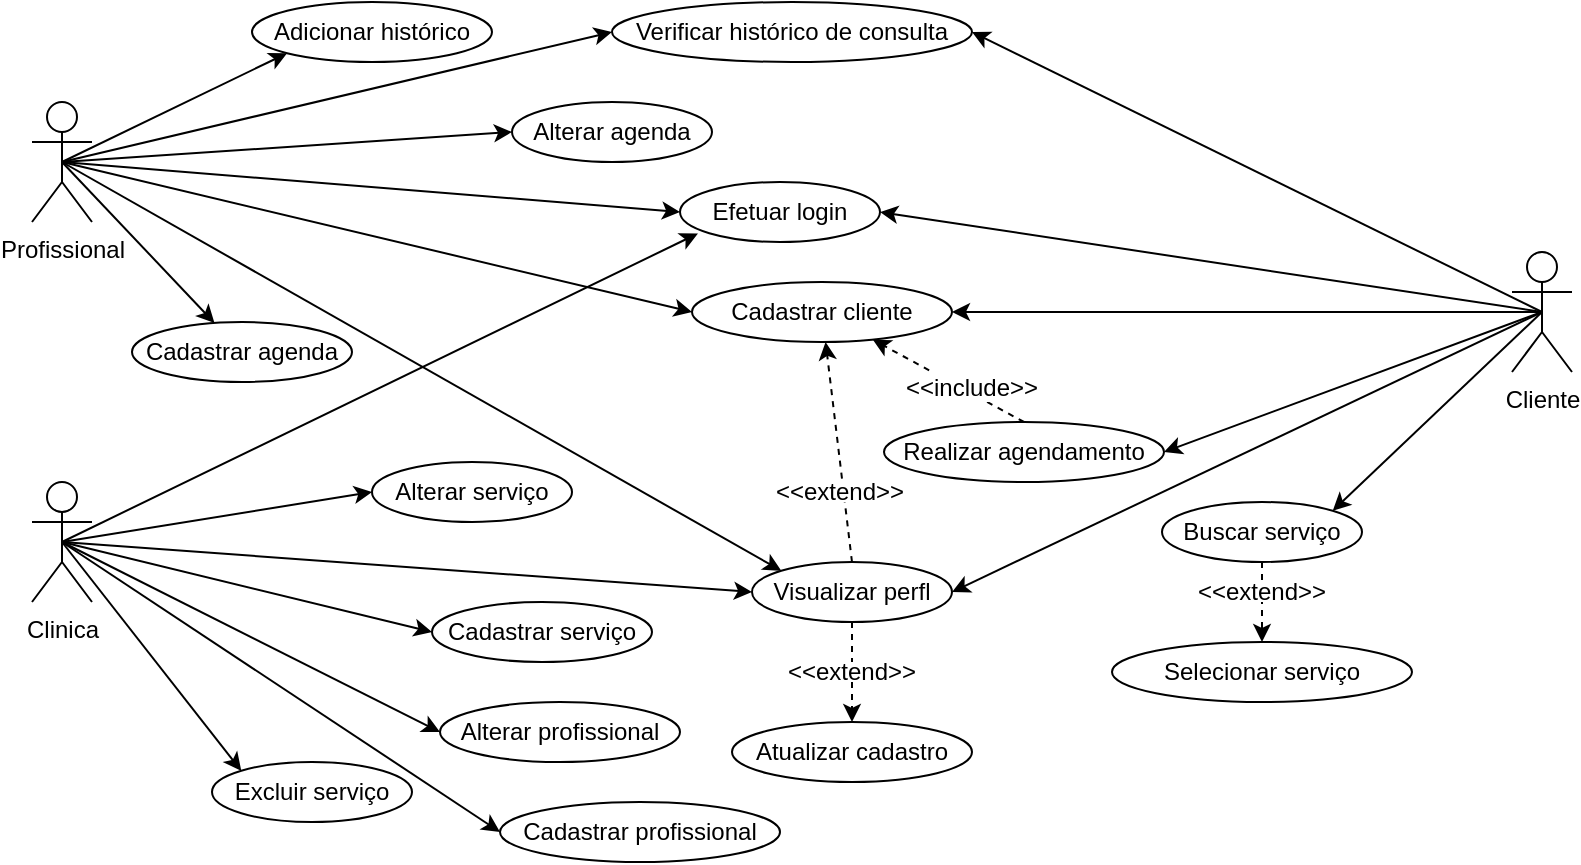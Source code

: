 <mxfile version="22.1.3" type="github">
  <diagram name="Página-1" id="Iu1hGT1gTBS3_60JgMqf">
    <mxGraphModel dx="1050" dy="581" grid="1" gridSize="10" guides="1" tooltips="1" connect="1" arrows="1" fold="1" page="1" pageScale="1" pageWidth="827" pageHeight="1169" math="0" shadow="0">
      <root>
        <mxCell id="0" />
        <mxCell id="1" parent="0" />
        <mxCell id="n0VYCAZRKLvNZl6ZHIPF-22" style="rounded=0;orthogonalLoop=1;jettySize=auto;html=1;exitX=0.5;exitY=0.5;exitDx=0;exitDy=0;exitPerimeter=0;entryX=1;entryY=0.5;entryDx=0;entryDy=0;" parent="1" source="A82MeaCJVfevSgUQ1sRY-1" target="A82MeaCJVfevSgUQ1sRY-3" edge="1">
          <mxGeometry relative="1" as="geometry" />
        </mxCell>
        <mxCell id="n0VYCAZRKLvNZl6ZHIPF-25" style="rounded=0;orthogonalLoop=1;jettySize=auto;html=1;exitX=0.5;exitY=0.5;exitDx=0;exitDy=0;exitPerimeter=0;entryX=1;entryY=0;entryDx=0;entryDy=0;" parent="1" source="A82MeaCJVfevSgUQ1sRY-1" target="n0VYCAZRKLvNZl6ZHIPF-18" edge="1">
          <mxGeometry relative="1" as="geometry" />
        </mxCell>
        <mxCell id="n0VYCAZRKLvNZl6ZHIPF-27" style="rounded=0;orthogonalLoop=1;jettySize=auto;html=1;exitX=0.5;exitY=0.5;exitDx=0;exitDy=0;exitPerimeter=0;entryX=1;entryY=0.5;entryDx=0;entryDy=0;" parent="1" source="A82MeaCJVfevSgUQ1sRY-1" target="n0VYCAZRKLvNZl6ZHIPF-9" edge="1">
          <mxGeometry relative="1" as="geometry" />
        </mxCell>
        <mxCell id="n0VYCAZRKLvNZl6ZHIPF-40" style="rounded=0;orthogonalLoop=1;jettySize=auto;html=1;exitX=0.5;exitY=0.5;exitDx=0;exitDy=0;exitPerimeter=0;entryX=1;entryY=0.5;entryDx=0;entryDy=0;" parent="1" source="A82MeaCJVfevSgUQ1sRY-1" target="A82MeaCJVfevSgUQ1sRY-5" edge="1">
          <mxGeometry relative="1" as="geometry" />
        </mxCell>
        <mxCell id="zuNkmnzXfIxYUeNTTsiH-2" style="rounded=0;orthogonalLoop=1;jettySize=auto;html=1;exitX=0.5;exitY=0.5;exitDx=0;exitDy=0;exitPerimeter=0;" edge="1" parent="1" source="A82MeaCJVfevSgUQ1sRY-1" target="zuNkmnzXfIxYUeNTTsiH-1">
          <mxGeometry relative="1" as="geometry" />
        </mxCell>
        <mxCell id="zuNkmnzXfIxYUeNTTsiH-9" style="rounded=0;orthogonalLoop=1;jettySize=auto;html=1;exitX=0.5;exitY=0.5;exitDx=0;exitDy=0;exitPerimeter=0;entryX=1;entryY=0.5;entryDx=0;entryDy=0;" edge="1" parent="1" source="A82MeaCJVfevSgUQ1sRY-1" target="zuNkmnzXfIxYUeNTTsiH-8">
          <mxGeometry relative="1" as="geometry" />
        </mxCell>
        <mxCell id="A82MeaCJVfevSgUQ1sRY-1" value="Cliente" style="shape=umlActor;verticalLabelPosition=bottom;verticalAlign=top;html=1;" parent="1" vertex="1">
          <mxGeometry x="780" y="235" width="30" height="60" as="geometry" />
        </mxCell>
        <mxCell id="n0VYCAZRKLvNZl6ZHIPF-28" style="rounded=0;orthogonalLoop=1;jettySize=auto;html=1;exitX=0.5;exitY=0.5;exitDx=0;exitDy=0;exitPerimeter=0;entryX=0;entryY=0.5;entryDx=0;entryDy=0;" parent="1" source="A82MeaCJVfevSgUQ1sRY-2" target="A82MeaCJVfevSgUQ1sRY-3" edge="1">
          <mxGeometry relative="1" as="geometry" />
        </mxCell>
        <mxCell id="n0VYCAZRKLvNZl6ZHIPF-29" style="rounded=0;orthogonalLoop=1;jettySize=auto;html=1;exitX=0.5;exitY=0.5;exitDx=0;exitDy=0;exitPerimeter=0;entryX=0;entryY=0.5;entryDx=0;entryDy=0;" parent="1" source="A82MeaCJVfevSgUQ1sRY-2" target="A82MeaCJVfevSgUQ1sRY-5" edge="1">
          <mxGeometry relative="1" as="geometry" />
        </mxCell>
        <mxCell id="n0VYCAZRKLvNZl6ZHIPF-30" style="rounded=0;orthogonalLoop=1;jettySize=auto;html=1;exitX=0.5;exitY=0.5;exitDx=0;exitDy=0;exitPerimeter=0;entryX=0;entryY=0.5;entryDx=0;entryDy=0;" parent="1" source="A82MeaCJVfevSgUQ1sRY-2" target="n0VYCAZRKLvNZl6ZHIPF-10" edge="1">
          <mxGeometry relative="1" as="geometry" />
        </mxCell>
        <mxCell id="n0VYCAZRKLvNZl6ZHIPF-31" style="rounded=0;orthogonalLoop=1;jettySize=auto;html=1;exitX=0.5;exitY=0.5;exitDx=0;exitDy=0;exitPerimeter=0;" parent="1" source="A82MeaCJVfevSgUQ1sRY-2" target="n0VYCAZRKLvNZl6ZHIPF-11" edge="1">
          <mxGeometry relative="1" as="geometry" />
        </mxCell>
        <mxCell id="n0VYCAZRKLvNZl6ZHIPF-43" style="rounded=0;orthogonalLoop=1;jettySize=auto;html=1;exitX=0.5;exitY=0.5;exitDx=0;exitDy=0;exitPerimeter=0;entryX=0;entryY=1;entryDx=0;entryDy=0;" parent="1" source="A82MeaCJVfevSgUQ1sRY-2" target="n0VYCAZRKLvNZl6ZHIPF-42" edge="1">
          <mxGeometry relative="1" as="geometry" />
        </mxCell>
        <mxCell id="zuNkmnzXfIxYUeNTTsiH-3" style="rounded=0;orthogonalLoop=1;jettySize=auto;html=1;exitX=0.5;exitY=0.5;exitDx=0;exitDy=0;exitPerimeter=0;entryX=0;entryY=0.5;entryDx=0;entryDy=0;" edge="1" parent="1" source="A82MeaCJVfevSgUQ1sRY-2" target="zuNkmnzXfIxYUeNTTsiH-1">
          <mxGeometry relative="1" as="geometry" />
        </mxCell>
        <mxCell id="zuNkmnzXfIxYUeNTTsiH-10" style="rounded=0;orthogonalLoop=1;jettySize=auto;html=1;exitX=0.5;exitY=0.5;exitDx=0;exitDy=0;exitPerimeter=0;entryX=0;entryY=0;entryDx=0;entryDy=0;" edge="1" parent="1" source="A82MeaCJVfevSgUQ1sRY-2" target="zuNkmnzXfIxYUeNTTsiH-8">
          <mxGeometry relative="1" as="geometry" />
        </mxCell>
        <mxCell id="A82MeaCJVfevSgUQ1sRY-2" value="Profissional" style="shape=umlActor;verticalLabelPosition=bottom;verticalAlign=top;html=1;" parent="1" vertex="1">
          <mxGeometry x="40" y="160" width="30" height="60" as="geometry" />
        </mxCell>
        <mxCell id="A82MeaCJVfevSgUQ1sRY-3" value="Efetuar login" style="ellipse;whiteSpace=wrap;html=1;" parent="1" vertex="1">
          <mxGeometry x="364" y="200" width="100" height="30" as="geometry" />
        </mxCell>
        <mxCell id="A82MeaCJVfevSgUQ1sRY-5" value="Verificar histórico de consulta" style="ellipse;whiteSpace=wrap;html=1;" parent="1" vertex="1">
          <mxGeometry x="330" y="110" width="180" height="30" as="geometry" />
        </mxCell>
        <mxCell id="n0VYCAZRKLvNZl6ZHIPF-21" style="rounded=0;orthogonalLoop=1;jettySize=auto;html=1;exitX=0.5;exitY=0.5;exitDx=0;exitDy=0;exitPerimeter=0;entryX=0;entryY=0.5;entryDx=0;entryDy=0;" parent="1" source="n0VYCAZRKLvNZl6ZHIPF-1" target="n0VYCAZRKLvNZl6ZHIPF-19" edge="1">
          <mxGeometry relative="1" as="geometry" />
        </mxCell>
        <mxCell id="n0VYCAZRKLvNZl6ZHIPF-23" style="rounded=0;orthogonalLoop=1;jettySize=auto;html=1;exitX=0.5;exitY=0.5;exitDx=0;exitDy=0;exitPerimeter=0;entryX=0.09;entryY=0.857;entryDx=0;entryDy=0;entryPerimeter=0;" parent="1" source="n0VYCAZRKLvNZl6ZHIPF-1" target="A82MeaCJVfevSgUQ1sRY-3" edge="1">
          <mxGeometry relative="1" as="geometry" />
        </mxCell>
        <mxCell id="n0VYCAZRKLvNZl6ZHIPF-33" style="rounded=0;orthogonalLoop=1;jettySize=auto;html=1;exitX=0.5;exitY=0.5;exitDx=0;exitDy=0;exitPerimeter=0;entryX=0;entryY=0.5;entryDx=0;entryDy=0;" parent="1" source="n0VYCAZRKLvNZl6ZHIPF-1" target="n0VYCAZRKLvNZl6ZHIPF-20" edge="1">
          <mxGeometry relative="1" as="geometry" />
        </mxCell>
        <mxCell id="n0VYCAZRKLvNZl6ZHIPF-35" style="rounded=0;orthogonalLoop=1;jettySize=auto;html=1;exitX=0.5;exitY=0.5;exitDx=0;exitDy=0;exitPerimeter=0;entryX=0;entryY=0.5;entryDx=0;entryDy=0;" parent="1" source="n0VYCAZRKLvNZl6ZHIPF-1" target="n0VYCAZRKLvNZl6ZHIPF-14" edge="1">
          <mxGeometry relative="1" as="geometry" />
        </mxCell>
        <mxCell id="n0VYCAZRKLvNZl6ZHIPF-36" style="rounded=0;orthogonalLoop=1;jettySize=auto;html=1;exitX=0.5;exitY=0.5;exitDx=0;exitDy=0;exitPerimeter=0;entryX=0;entryY=0.5;entryDx=0;entryDy=0;" parent="1" source="n0VYCAZRKLvNZl6ZHIPF-1" target="n0VYCAZRKLvNZl6ZHIPF-15" edge="1">
          <mxGeometry relative="1" as="geometry" />
        </mxCell>
        <mxCell id="n0VYCAZRKLvNZl6ZHIPF-37" style="rounded=0;orthogonalLoop=1;jettySize=auto;html=1;exitX=0.5;exitY=0.5;exitDx=0;exitDy=0;exitPerimeter=0;entryX=0;entryY=0;entryDx=0;entryDy=0;" parent="1" source="n0VYCAZRKLvNZl6ZHIPF-1" target="n0VYCAZRKLvNZl6ZHIPF-16" edge="1">
          <mxGeometry relative="1" as="geometry" />
        </mxCell>
        <mxCell id="zuNkmnzXfIxYUeNTTsiH-11" style="rounded=0;orthogonalLoop=1;jettySize=auto;html=1;exitX=0.5;exitY=0.5;exitDx=0;exitDy=0;exitPerimeter=0;entryX=0;entryY=0.5;entryDx=0;entryDy=0;" edge="1" parent="1" source="n0VYCAZRKLvNZl6ZHIPF-1" target="zuNkmnzXfIxYUeNTTsiH-8">
          <mxGeometry relative="1" as="geometry" />
        </mxCell>
        <mxCell id="n0VYCAZRKLvNZl6ZHIPF-1" value="Clinica" style="shape=umlActor;verticalLabelPosition=bottom;verticalAlign=top;html=1;" parent="1" vertex="1">
          <mxGeometry x="40" y="350" width="30" height="60" as="geometry" />
        </mxCell>
        <mxCell id="zuNkmnzXfIxYUeNTTsiH-13" style="rounded=0;orthogonalLoop=1;jettySize=auto;html=1;exitX=0.5;exitY=0;exitDx=0;exitDy=0;dashed=1;" edge="1" parent="1" source="n0VYCAZRKLvNZl6ZHIPF-9" target="zuNkmnzXfIxYUeNTTsiH-1">
          <mxGeometry relative="1" as="geometry" />
        </mxCell>
        <mxCell id="n0VYCAZRKLvNZl6ZHIPF-9" value="Realizar agendamento" style="ellipse;whiteSpace=wrap;html=1;" parent="1" vertex="1">
          <mxGeometry x="466" y="320" width="140" height="30" as="geometry" />
        </mxCell>
        <mxCell id="n0VYCAZRKLvNZl6ZHIPF-10" value="Alterar agenda" style="ellipse;whiteSpace=wrap;html=1;" parent="1" vertex="1">
          <mxGeometry x="280" y="160" width="100" height="30" as="geometry" />
        </mxCell>
        <mxCell id="n0VYCAZRKLvNZl6ZHIPF-11" value="Cadastrar agenda" style="ellipse;whiteSpace=wrap;html=1;" parent="1" vertex="1">
          <mxGeometry x="90" y="270" width="110" height="30" as="geometry" />
        </mxCell>
        <mxCell id="n0VYCAZRKLvNZl6ZHIPF-14" value="Cadastrar serviço" style="ellipse;whiteSpace=wrap;html=1;" parent="1" vertex="1">
          <mxGeometry x="240" y="410" width="110" height="30" as="geometry" />
        </mxCell>
        <mxCell id="n0VYCAZRKLvNZl6ZHIPF-15" value="Alterar serviço" style="ellipse;whiteSpace=wrap;html=1;" parent="1" vertex="1">
          <mxGeometry x="210" y="340" width="100" height="30" as="geometry" />
        </mxCell>
        <mxCell id="n0VYCAZRKLvNZl6ZHIPF-16" value="Excluir serviço" style="ellipse;whiteSpace=wrap;html=1;" parent="1" vertex="1">
          <mxGeometry x="130" y="490" width="100" height="30" as="geometry" />
        </mxCell>
        <mxCell id="n0VYCAZRKLvNZl6ZHIPF-17" value="Selecionar serviço" style="ellipse;whiteSpace=wrap;html=1;" parent="1" vertex="1">
          <mxGeometry x="580" y="430" width="150" height="30" as="geometry" />
        </mxCell>
        <mxCell id="zuNkmnzXfIxYUeNTTsiH-7" style="rounded=0;orthogonalLoop=1;jettySize=auto;html=1;exitX=0.5;exitY=1;exitDx=0;exitDy=0;entryX=0.5;entryY=0;entryDx=0;entryDy=0;dashed=1;" edge="1" parent="1" source="n0VYCAZRKLvNZl6ZHIPF-18" target="n0VYCAZRKLvNZl6ZHIPF-17">
          <mxGeometry relative="1" as="geometry" />
        </mxCell>
        <mxCell id="n0VYCAZRKLvNZl6ZHIPF-18" value="Buscar serviço" style="ellipse;whiteSpace=wrap;html=1;" parent="1" vertex="1">
          <mxGeometry x="605" y="360" width="100" height="30" as="geometry" />
        </mxCell>
        <mxCell id="n0VYCAZRKLvNZl6ZHIPF-19" value="Cadastrar profissional" style="ellipse;whiteSpace=wrap;html=1;" parent="1" vertex="1">
          <mxGeometry x="274" y="510" width="140" height="30" as="geometry" />
        </mxCell>
        <mxCell id="n0VYCAZRKLvNZl6ZHIPF-20" value="Alterar profissional" style="ellipse;whiteSpace=wrap;html=1;" parent="1" vertex="1">
          <mxGeometry x="244" y="460" width="120" height="30" as="geometry" />
        </mxCell>
        <mxCell id="n0VYCAZRKLvNZl6ZHIPF-42" value="Adicionar histórico" style="ellipse;whiteSpace=wrap;html=1;" parent="1" vertex="1">
          <mxGeometry x="150" y="110" width="120" height="30" as="geometry" />
        </mxCell>
        <mxCell id="zuNkmnzXfIxYUeNTTsiH-1" value="Cadastrar cliente" style="ellipse;whiteSpace=wrap;html=1;" vertex="1" parent="1">
          <mxGeometry x="370" y="250" width="130" height="30" as="geometry" />
        </mxCell>
        <mxCell id="zuNkmnzXfIxYUeNTTsiH-4" value="Atualizar cadastro" style="ellipse;whiteSpace=wrap;html=1;" vertex="1" parent="1">
          <mxGeometry x="390" y="470" width="120" height="30" as="geometry" />
        </mxCell>
        <mxCell id="zuNkmnzXfIxYUeNTTsiH-12" style="rounded=0;orthogonalLoop=1;jettySize=auto;html=1;exitX=0.5;exitY=1;exitDx=0;exitDy=0;entryX=0.5;entryY=0;entryDx=0;entryDy=0;dashed=1;" edge="1" parent="1" source="zuNkmnzXfIxYUeNTTsiH-8" target="zuNkmnzXfIxYUeNTTsiH-4">
          <mxGeometry relative="1" as="geometry" />
        </mxCell>
        <mxCell id="zuNkmnzXfIxYUeNTTsiH-15" style="rounded=0;orthogonalLoop=1;jettySize=auto;html=1;exitX=0.5;exitY=0;exitDx=0;exitDy=0;dashed=1;" edge="1" parent="1" source="zuNkmnzXfIxYUeNTTsiH-8" target="zuNkmnzXfIxYUeNTTsiH-1">
          <mxGeometry relative="1" as="geometry" />
        </mxCell>
        <mxCell id="zuNkmnzXfIxYUeNTTsiH-8" value="Visualizar perfl" style="ellipse;whiteSpace=wrap;html=1;" vertex="1" parent="1">
          <mxGeometry x="400" y="390" width="100" height="30" as="geometry" />
        </mxCell>
        <mxCell id="zuNkmnzXfIxYUeNTTsiH-17" value="&amp;lt;&amp;lt;extend&amp;gt;&amp;gt;" style="text;html=1;strokeColor=none;fillColor=default;align=center;verticalAlign=middle;whiteSpace=wrap;rounded=0;" vertex="1" parent="1">
          <mxGeometry x="414" y="350" width="60" height="10" as="geometry" />
        </mxCell>
        <mxCell id="zuNkmnzXfIxYUeNTTsiH-18" value="&amp;lt;&amp;lt;include&amp;gt;&amp;gt;" style="text;html=1;align=center;verticalAlign=middle;whiteSpace=wrap;rounded=0;fillColor=default;gradientColor=none;fillStyle=auto;" vertex="1" parent="1">
          <mxGeometry x="490" y="295" width="40" height="15" as="geometry" />
        </mxCell>
        <mxCell id="zuNkmnzXfIxYUeNTTsiH-20" value="&amp;lt;&amp;lt;extend&amp;gt;&amp;gt;" style="text;html=1;strokeColor=none;fillColor=default;align=center;verticalAlign=middle;whiteSpace=wrap;rounded=0;" vertex="1" parent="1">
          <mxGeometry x="420" y="440" width="60" height="10" as="geometry" />
        </mxCell>
        <mxCell id="zuNkmnzXfIxYUeNTTsiH-26" value="&amp;lt;&amp;lt;extend&amp;gt;&amp;gt;" style="text;html=1;strokeColor=none;fillColor=default;align=center;verticalAlign=middle;whiteSpace=wrap;rounded=0;" vertex="1" parent="1">
          <mxGeometry x="625" y="400" width="60" height="10" as="geometry" />
        </mxCell>
      </root>
    </mxGraphModel>
  </diagram>
</mxfile>
